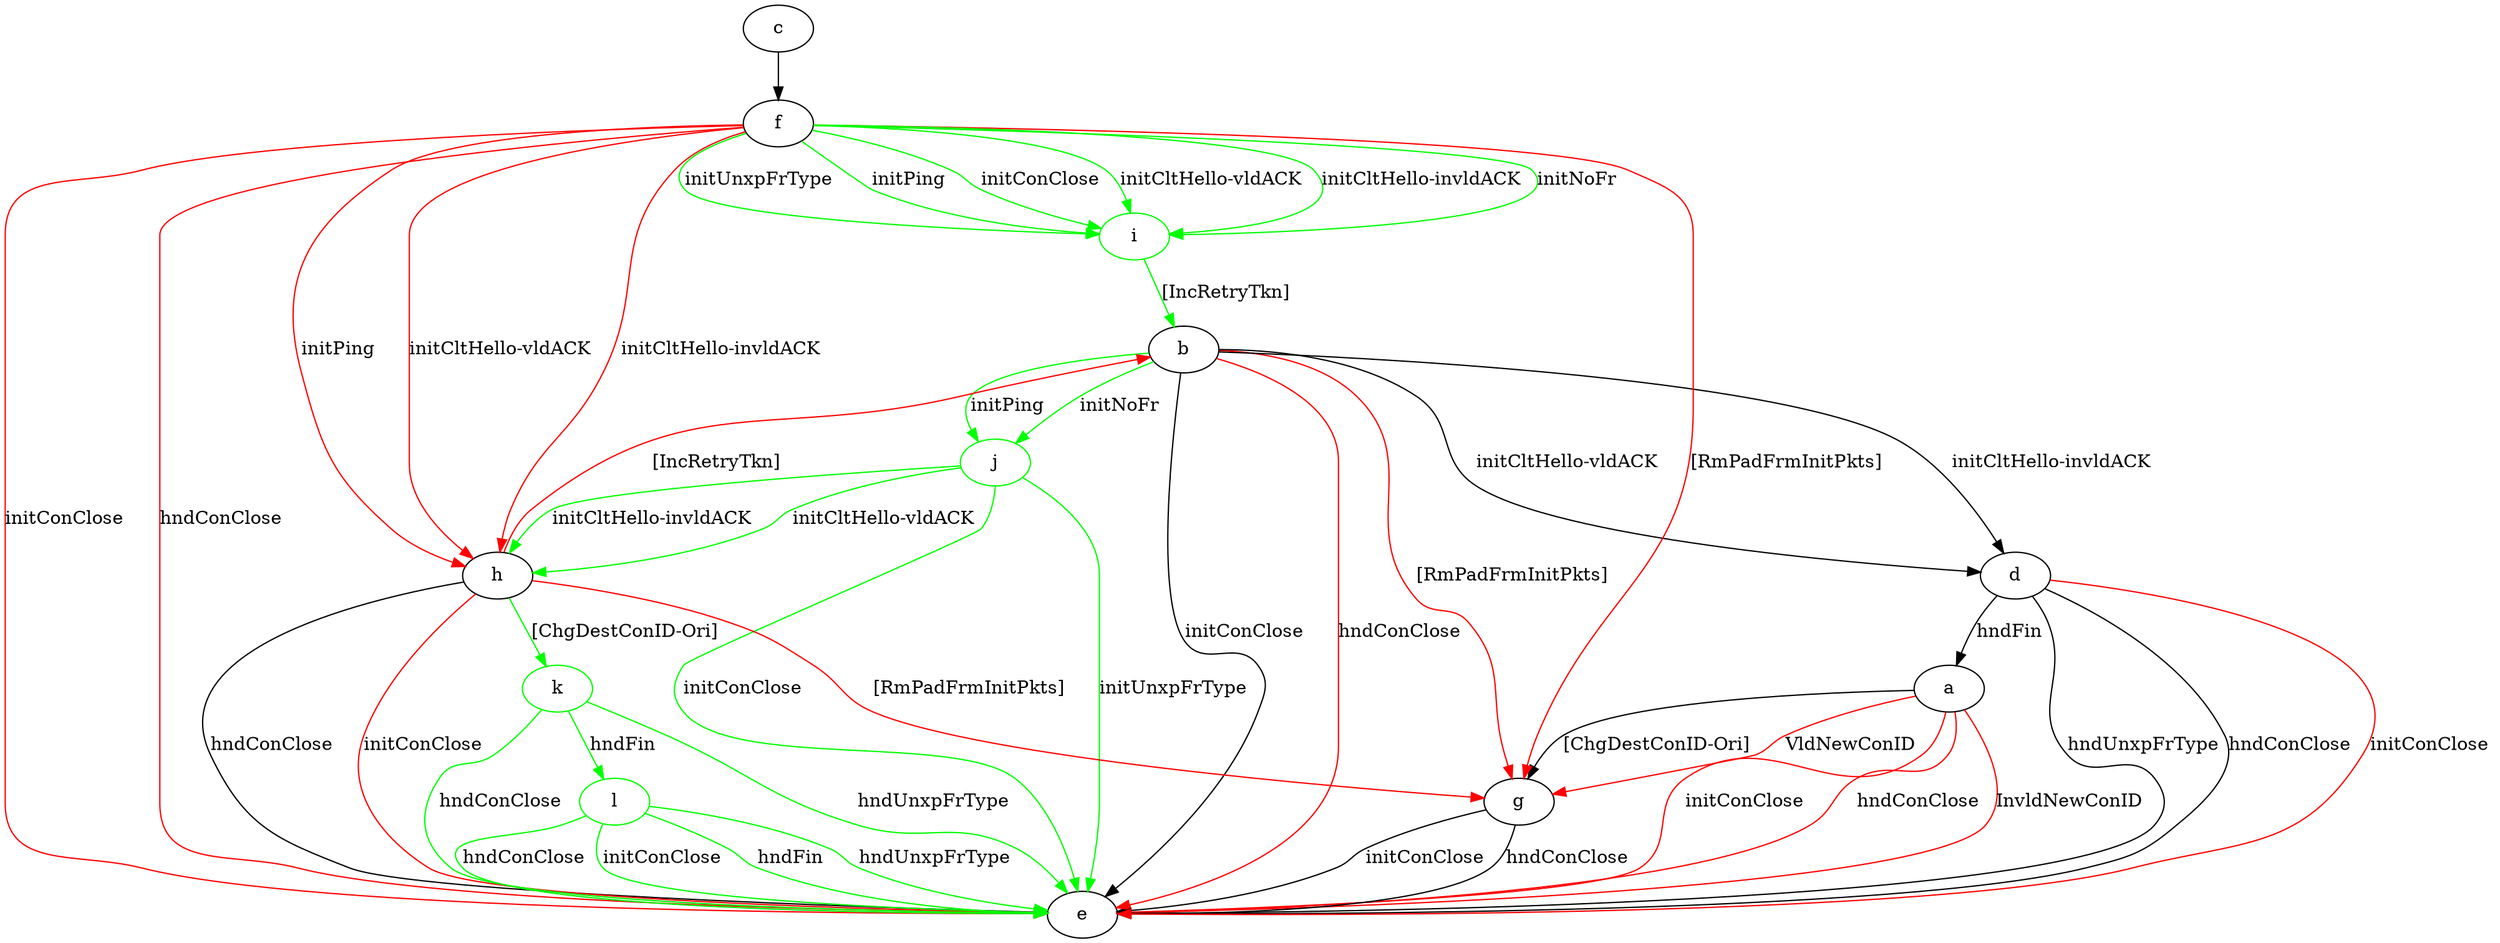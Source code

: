 digraph "" {
	a -> e	[key=0,
		color=red,
		label="initConClose "];
	a -> e	[key=1,
		color=red,
		label="hndConClose "];
	a -> e	[key=2,
		color=red,
		label="InvldNewConID "];
	a -> g	[key=0,
		label="[ChgDestConID-Ori] "];
	a -> g	[key=1,
		color=red,
		label="VldNewConID "];
	b -> d	[key=0,
		label="initCltHello-vldACK "];
	b -> d	[key=1,
		label="initCltHello-invldACK "];
	b -> e	[key=0,
		label="initConClose "];
	b -> e	[key=1,
		color=red,
		label="hndConClose "];
	b -> g	[key=0,
		color=red,
		label="[RmPadFrmInitPkts] "];
	j	[color=green];
	b -> j	[key=0,
		color=green,
		label="initPing "];
	b -> j	[key=1,
		color=green,
		label="initNoFr "];
	c -> f	[key=0];
	d -> a	[key=0,
		label="hndFin "];
	d -> e	[key=0,
		label="hndUnxpFrType "];
	d -> e	[key=1,
		label="hndConClose "];
	d -> e	[key=2,
		color=red,
		label="initConClose "];
	f -> e	[key=0,
		color=red,
		label="initConClose "];
	f -> e	[key=1,
		color=red,
		label="hndConClose "];
	f -> g	[key=0,
		color=red,
		label="[RmPadFrmInitPkts] "];
	f -> h	[key=0,
		color=red,
		label="initPing "];
	f -> h	[key=1,
		color=red,
		label="initCltHello-vldACK "];
	f -> h	[key=2,
		color=red,
		label="initCltHello-invldACK "];
	i	[color=green];
	f -> i	[key=0,
		color=green,
		label="initPing "];
	f -> i	[key=1,
		color=green,
		label="initConClose "];
	f -> i	[key=2,
		color=green,
		label="initCltHello-vldACK "];
	f -> i	[key=3,
		color=green,
		label="initCltHello-invldACK "];
	f -> i	[key=4,
		color=green,
		label="initNoFr "];
	f -> i	[key=5,
		color=green,
		label="initUnxpFrType "];
	g -> e	[key=0,
		label="initConClose "];
	g -> e	[key=1,
		label="hndConClose "];
	h -> b	[key=0,
		color=red,
		label="[IncRetryTkn] "];
	h -> e	[key=0,
		label="hndConClose "];
	h -> e	[key=1,
		color=red,
		label="initConClose "];
	h -> g	[key=0,
		color=red,
		label="[RmPadFrmInitPkts] "];
	k	[color=green];
	h -> k	[key=0,
		color=green,
		label="[ChgDestConID-Ori] "];
	i -> b	[key=0,
		color=green,
		label="[IncRetryTkn] "];
	j -> e	[key=0,
		color=green,
		label="initConClose "];
	j -> e	[key=1,
		color=green,
		label="initUnxpFrType "];
	j -> h	[key=0,
		color=green,
		label="initCltHello-vldACK "];
	j -> h	[key=1,
		color=green,
		label="initCltHello-invldACK "];
	k -> e	[key=0,
		color=green,
		label="hndUnxpFrType "];
	k -> e	[key=1,
		color=green,
		label="hndConClose "];
	l	[color=green];
	k -> l	[key=0,
		color=green,
		label="hndFin "];
	l -> e	[key=0,
		color=green,
		label="initConClose "];
	l -> e	[key=1,
		color=green,
		label="hndFin "];
	l -> e	[key=2,
		color=green,
		label="hndUnxpFrType "];
	l -> e	[key=3,
		color=green,
		label="hndConClose "];
}

